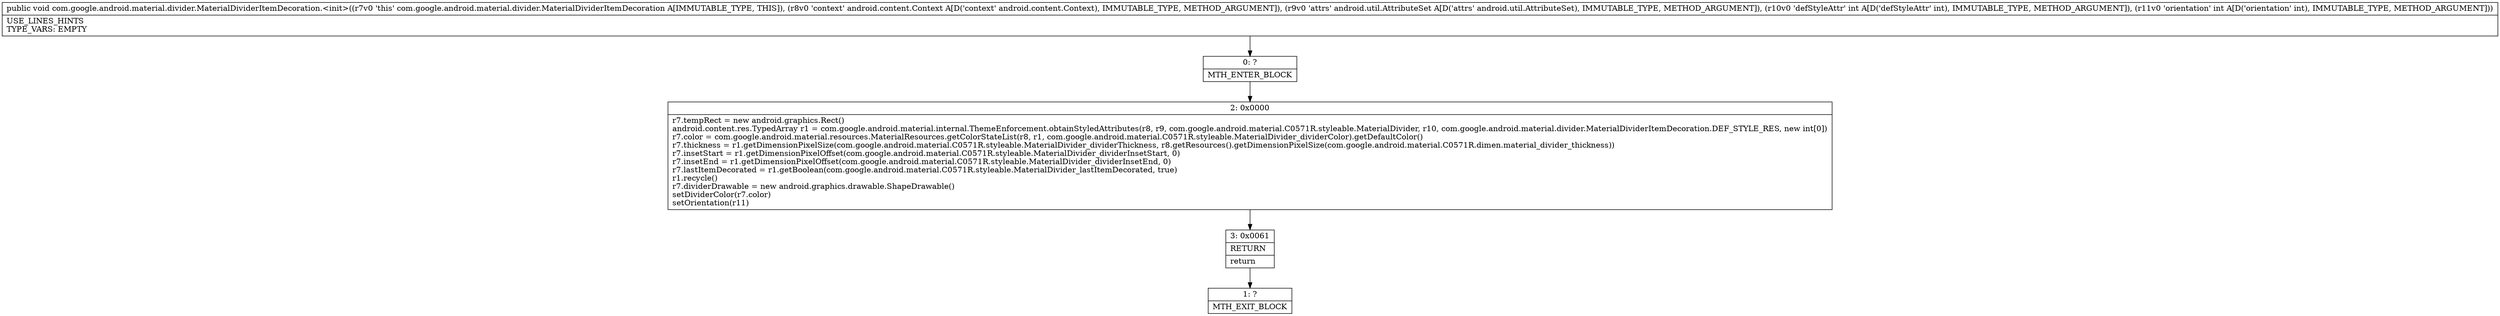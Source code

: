 digraph "CFG forcom.google.android.material.divider.MaterialDividerItemDecoration.\<init\>(Landroid\/content\/Context;Landroid\/util\/AttributeSet;II)V" {
Node_0 [shape=record,label="{0\:\ ?|MTH_ENTER_BLOCK\l}"];
Node_2 [shape=record,label="{2\:\ 0x0000|r7.tempRect = new android.graphics.Rect()\landroid.content.res.TypedArray r1 = com.google.android.material.internal.ThemeEnforcement.obtainStyledAttributes(r8, r9, com.google.android.material.C0571R.styleable.MaterialDivider, r10, com.google.android.material.divider.MaterialDividerItemDecoration.DEF_STYLE_RES, new int[0])\lr7.color = com.google.android.material.resources.MaterialResources.getColorStateList(r8, r1, com.google.android.material.C0571R.styleable.MaterialDivider_dividerColor).getDefaultColor()\lr7.thickness = r1.getDimensionPixelSize(com.google.android.material.C0571R.styleable.MaterialDivider_dividerThickness, r8.getResources().getDimensionPixelSize(com.google.android.material.C0571R.dimen.material_divider_thickness))\lr7.insetStart = r1.getDimensionPixelOffset(com.google.android.material.C0571R.styleable.MaterialDivider_dividerInsetStart, 0)\lr7.insetEnd = r1.getDimensionPixelOffset(com.google.android.material.C0571R.styleable.MaterialDivider_dividerInsetEnd, 0)\lr7.lastItemDecorated = r1.getBoolean(com.google.android.material.C0571R.styleable.MaterialDivider_lastItemDecorated, true)\lr1.recycle()\lr7.dividerDrawable = new android.graphics.drawable.ShapeDrawable()\lsetDividerColor(r7.color)\lsetOrientation(r11)\l}"];
Node_3 [shape=record,label="{3\:\ 0x0061|RETURN\l|return\l}"];
Node_1 [shape=record,label="{1\:\ ?|MTH_EXIT_BLOCK\l}"];
MethodNode[shape=record,label="{public void com.google.android.material.divider.MaterialDividerItemDecoration.\<init\>((r7v0 'this' com.google.android.material.divider.MaterialDividerItemDecoration A[IMMUTABLE_TYPE, THIS]), (r8v0 'context' android.content.Context A[D('context' android.content.Context), IMMUTABLE_TYPE, METHOD_ARGUMENT]), (r9v0 'attrs' android.util.AttributeSet A[D('attrs' android.util.AttributeSet), IMMUTABLE_TYPE, METHOD_ARGUMENT]), (r10v0 'defStyleAttr' int A[D('defStyleAttr' int), IMMUTABLE_TYPE, METHOD_ARGUMENT]), (r11v0 'orientation' int A[D('orientation' int), IMMUTABLE_TYPE, METHOD_ARGUMENT]))  | USE_LINES_HINTS\lTYPE_VARS: EMPTY\l}"];
MethodNode -> Node_0;Node_0 -> Node_2;
Node_2 -> Node_3;
Node_3 -> Node_1;
}

